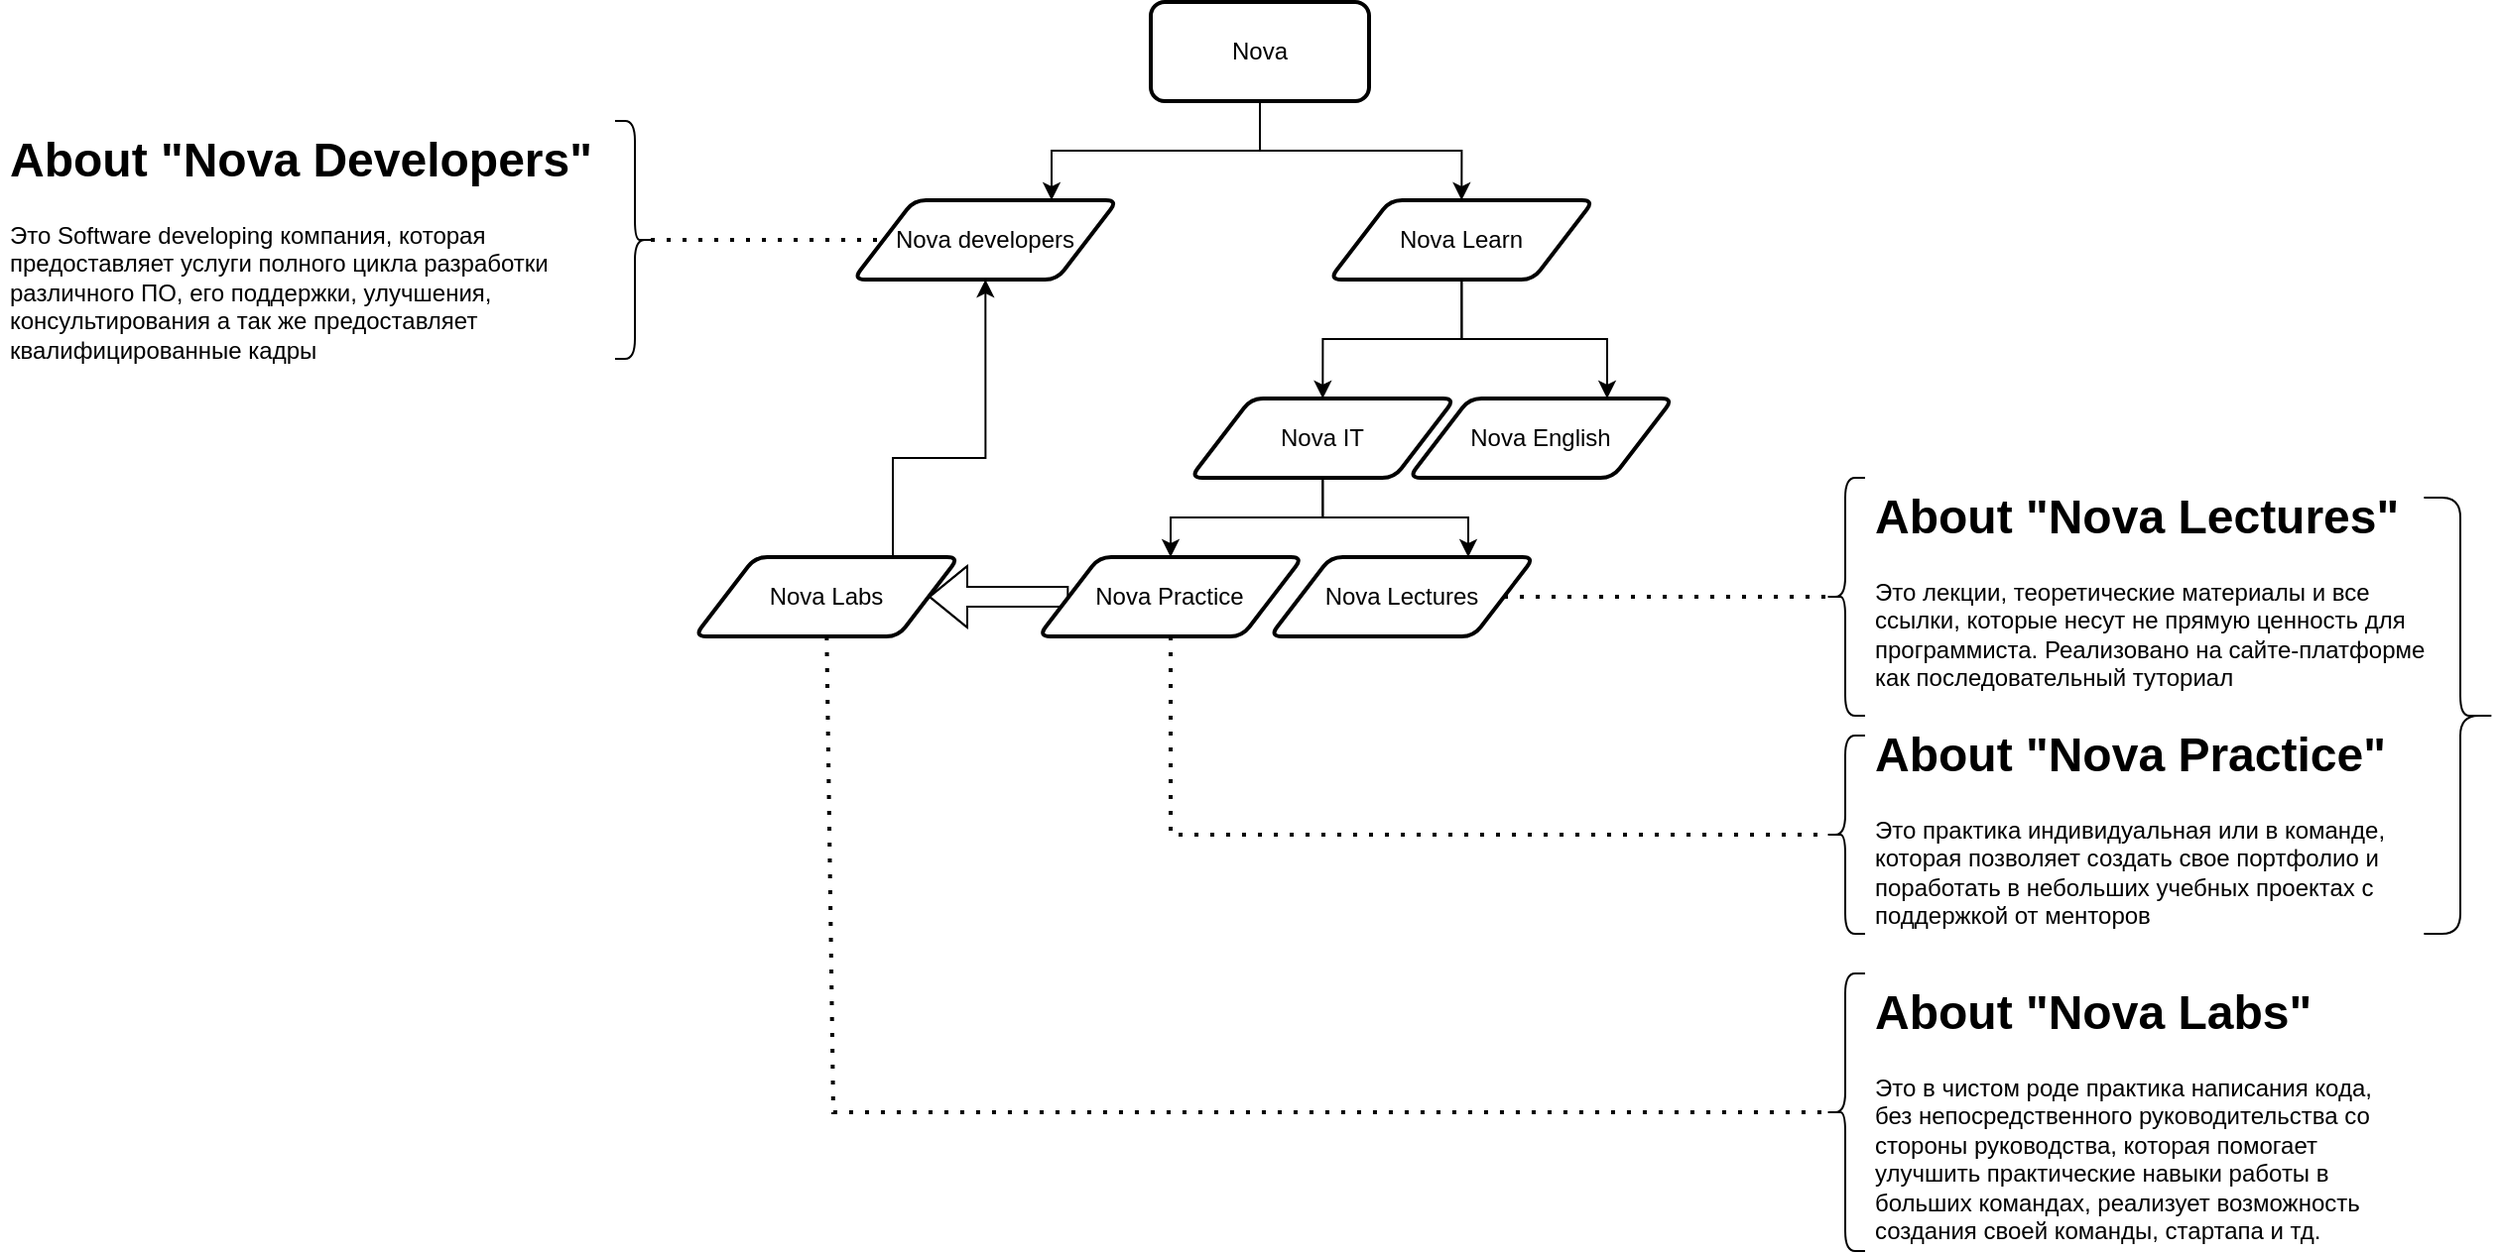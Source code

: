 <mxfile version="22.1.18" type="github">
  <diagram name="Страница — 1" id="sfXHjTrYu6h1Sz9sCr_c">
    <mxGraphModel dx="1359" dy="240" grid="1" gridSize="10" guides="1" tooltips="1" connect="1" arrows="1" fold="1" page="1" pageScale="1" pageWidth="827" pageHeight="1169" math="0" shadow="0">
      <root>
        <mxCell id="0" />
        <mxCell id="1" parent="0" />
        <mxCell id="3aFkIscJD6onxiA6AKRw-35" style="edgeStyle=orthogonalEdgeStyle;rounded=0;orthogonalLoop=1;jettySize=auto;html=1;exitX=0.5;exitY=1;exitDx=0;exitDy=0;entryX=0.75;entryY=0;entryDx=0;entryDy=0;" edge="1" parent="1" source="3aFkIscJD6onxiA6AKRw-1" target="3aFkIscJD6onxiA6AKRw-3">
          <mxGeometry relative="1" as="geometry" />
        </mxCell>
        <mxCell id="3aFkIscJD6onxiA6AKRw-36" style="edgeStyle=orthogonalEdgeStyle;rounded=0;orthogonalLoop=1;jettySize=auto;html=1;exitX=0.5;exitY=1;exitDx=0;exitDy=0;entryX=0.5;entryY=0;entryDx=0;entryDy=0;" edge="1" parent="1" source="3aFkIscJD6onxiA6AKRw-1" target="3aFkIscJD6onxiA6AKRw-4">
          <mxGeometry relative="1" as="geometry" />
        </mxCell>
        <mxCell id="3aFkIscJD6onxiA6AKRw-1" value="Nova" style="rounded=1;whiteSpace=wrap;html=1;absoluteArcSize=1;arcSize=14;strokeWidth=2;" vertex="1" parent="1">
          <mxGeometry x="210" y="40" width="110" height="50" as="geometry" />
        </mxCell>
        <mxCell id="3aFkIscJD6onxiA6AKRw-3" value="Nova developers" style="shape=parallelogram;html=1;strokeWidth=2;perimeter=parallelogramPerimeter;whiteSpace=wrap;rounded=1;arcSize=12;size=0.23;" vertex="1" parent="1">
          <mxGeometry x="60" y="140" width="133.33" height="40" as="geometry" />
        </mxCell>
        <mxCell id="3aFkIscJD6onxiA6AKRw-37" style="edgeStyle=orthogonalEdgeStyle;rounded=0;orthogonalLoop=1;jettySize=auto;html=1;exitX=0.5;exitY=1;exitDx=0;exitDy=0;entryX=0.5;entryY=0;entryDx=0;entryDy=0;" edge="1" parent="1" source="3aFkIscJD6onxiA6AKRw-4" target="3aFkIscJD6onxiA6AKRw-5">
          <mxGeometry relative="1" as="geometry" />
        </mxCell>
        <mxCell id="3aFkIscJD6onxiA6AKRw-38" style="edgeStyle=orthogonalEdgeStyle;rounded=0;orthogonalLoop=1;jettySize=auto;html=1;exitX=0.5;exitY=1;exitDx=0;exitDy=0;entryX=0.75;entryY=0;entryDx=0;entryDy=0;" edge="1" parent="1" source="3aFkIscJD6onxiA6AKRw-4" target="3aFkIscJD6onxiA6AKRw-6">
          <mxGeometry relative="1" as="geometry" />
        </mxCell>
        <mxCell id="3aFkIscJD6onxiA6AKRw-4" value="Nova Learn" style="shape=parallelogram;html=1;strokeWidth=2;perimeter=parallelogramPerimeter;whiteSpace=wrap;rounded=1;arcSize=12;size=0.23;" vertex="1" parent="1">
          <mxGeometry x="300" y="140" width="133.33" height="40" as="geometry" />
        </mxCell>
        <mxCell id="3aFkIscJD6onxiA6AKRw-39" style="edgeStyle=orthogonalEdgeStyle;rounded=0;orthogonalLoop=1;jettySize=auto;html=1;exitX=0.5;exitY=1;exitDx=0;exitDy=0;entryX=0.75;entryY=0;entryDx=0;entryDy=0;" edge="1" parent="1" source="3aFkIscJD6onxiA6AKRw-5" target="3aFkIscJD6onxiA6AKRw-13">
          <mxGeometry relative="1" as="geometry" />
        </mxCell>
        <mxCell id="3aFkIscJD6onxiA6AKRw-5" value="Nova IT" style="shape=parallelogram;html=1;strokeWidth=2;perimeter=parallelogramPerimeter;whiteSpace=wrap;rounded=1;arcSize=12;size=0.23;" vertex="1" parent="1">
          <mxGeometry x="230" y="240" width="133.33" height="40" as="geometry" />
        </mxCell>
        <mxCell id="3aFkIscJD6onxiA6AKRw-6" value="Nova English" style="shape=parallelogram;html=1;strokeWidth=2;perimeter=parallelogramPerimeter;whiteSpace=wrap;rounded=1;arcSize=12;size=0.23;" vertex="1" parent="1">
          <mxGeometry x="340" y="240" width="133.33" height="40" as="geometry" />
        </mxCell>
        <mxCell id="3aFkIscJD6onxiA6AKRw-34" style="edgeStyle=orthogonalEdgeStyle;rounded=0;orthogonalLoop=1;jettySize=auto;html=1;exitX=0.75;exitY=0;exitDx=0;exitDy=0;entryX=0.5;entryY=1;entryDx=0;entryDy=0;" edge="1" parent="1" source="3aFkIscJD6onxiA6AKRw-10" target="3aFkIscJD6onxiA6AKRw-3">
          <mxGeometry relative="1" as="geometry">
            <Array as="points">
              <mxPoint x="80" y="270" />
              <mxPoint x="127" y="270" />
            </Array>
          </mxGeometry>
        </mxCell>
        <mxCell id="3aFkIscJD6onxiA6AKRw-10" value="Nova Labs" style="shape=parallelogram;html=1;strokeWidth=2;perimeter=parallelogramPerimeter;whiteSpace=wrap;rounded=1;arcSize=12;size=0.23;" vertex="1" parent="1">
          <mxGeometry x="-20" y="320" width="133.33" height="40" as="geometry" />
        </mxCell>
        <mxCell id="3aFkIscJD6onxiA6AKRw-13" value="Nova Lectures" style="shape=parallelogram;html=1;strokeWidth=2;perimeter=parallelogramPerimeter;whiteSpace=wrap;rounded=1;arcSize=12;size=0.23;" vertex="1" parent="1">
          <mxGeometry x="270" y="320" width="133.33" height="40" as="geometry" />
        </mxCell>
        <mxCell id="3aFkIscJD6onxiA6AKRw-41" style="edgeStyle=orthogonalEdgeStyle;rounded=0;orthogonalLoop=1;jettySize=auto;html=1;exitX=0;exitY=0.5;exitDx=0;exitDy=0;entryX=1;entryY=0.5;entryDx=0;entryDy=0;shape=flexArrow;" edge="1" parent="1" source="3aFkIscJD6onxiA6AKRw-16" target="3aFkIscJD6onxiA6AKRw-10">
          <mxGeometry relative="1" as="geometry" />
        </mxCell>
        <mxCell id="3aFkIscJD6onxiA6AKRw-16" value="Nova Practice" style="shape=parallelogram;html=1;strokeWidth=2;perimeter=parallelogramPerimeter;whiteSpace=wrap;rounded=1;arcSize=12;size=0.23;" vertex="1" parent="1">
          <mxGeometry x="153.33" y="320" width="133.33" height="40" as="geometry" />
        </mxCell>
        <mxCell id="3aFkIscJD6onxiA6AKRw-20" value="" style="shape=curlyBracket;whiteSpace=wrap;html=1;rounded=1;labelPosition=left;verticalLabelPosition=middle;align=right;verticalAlign=middle;" vertex="1" parent="1">
          <mxGeometry x="550" y="280" width="20" height="120" as="geometry" />
        </mxCell>
        <mxCell id="3aFkIscJD6onxiA6AKRw-21" value="" style="endArrow=none;dashed=1;html=1;dashPattern=1 3;strokeWidth=2;rounded=0;entryX=0.1;entryY=0.5;entryDx=0;entryDy=0;entryPerimeter=0;exitX=1;exitY=0.5;exitDx=0;exitDy=0;" edge="1" parent="1" source="3aFkIscJD6onxiA6AKRw-13" target="3aFkIscJD6onxiA6AKRw-20">
          <mxGeometry width="50" height="50" relative="1" as="geometry">
            <mxPoint x="360" y="330" as="sourcePoint" />
            <mxPoint x="410" y="280" as="targetPoint" />
          </mxGeometry>
        </mxCell>
        <mxCell id="3aFkIscJD6onxiA6AKRw-22" value="&lt;h1&gt;About &quot;Nova Lectures&quot;&lt;/h1&gt;&lt;p&gt;Это лекции, теоретические материалы и все ссылки, которые несут не прямую ценность для программиста. Реализовано на сайте-платформе как последовательный туториал&lt;/p&gt;" style="text;html=1;strokeColor=none;fillColor=none;spacing=5;spacingTop=-20;whiteSpace=wrap;overflow=hidden;rounded=0;" vertex="1" parent="1">
          <mxGeometry x="570" y="280" width="290" height="120" as="geometry" />
        </mxCell>
        <mxCell id="3aFkIscJD6onxiA6AKRw-23" value="" style="shape=curlyBracket;whiteSpace=wrap;html=1;rounded=1;labelPosition=left;verticalLabelPosition=middle;align=right;verticalAlign=middle;" vertex="1" parent="1">
          <mxGeometry x="550" y="410" width="20" height="100" as="geometry" />
        </mxCell>
        <mxCell id="3aFkIscJD6onxiA6AKRw-24" value="" style="endArrow=none;dashed=1;html=1;dashPattern=1 3;strokeWidth=2;rounded=0;entryX=0.1;entryY=0.5;entryDx=0;entryDy=0;entryPerimeter=0;exitX=0.5;exitY=1;exitDx=0;exitDy=0;" edge="1" parent="1" target="3aFkIscJD6onxiA6AKRw-23" source="3aFkIscJD6onxiA6AKRw-16">
          <mxGeometry width="50" height="50" relative="1" as="geometry">
            <mxPoint x="430.005" y="410" as="sourcePoint" />
            <mxPoint x="354.17" y="410" as="targetPoint" />
            <Array as="points">
              <mxPoint x="220" y="460" />
            </Array>
          </mxGeometry>
        </mxCell>
        <mxCell id="3aFkIscJD6onxiA6AKRw-26" value="&lt;h1&gt;About &quot;Nova Practice&quot;&lt;/h1&gt;&lt;p&gt;Это практика индивидуальная или в команде, которая позволяет создать свое портфолио и поработать в небольших учебных проектах с поддержкой от менторов&lt;/p&gt;" style="text;html=1;strokeColor=none;fillColor=none;spacing=5;spacingTop=-20;whiteSpace=wrap;overflow=hidden;rounded=0;" vertex="1" parent="1">
          <mxGeometry x="570" y="400" width="270" height="110" as="geometry" />
        </mxCell>
        <mxCell id="3aFkIscJD6onxiA6AKRw-27" value="" style="shape=curlyBracket;whiteSpace=wrap;html=1;rounded=1;labelPosition=left;verticalLabelPosition=middle;align=right;verticalAlign=middle;" vertex="1" parent="1">
          <mxGeometry x="550" y="530" width="20" height="140" as="geometry" />
        </mxCell>
        <mxCell id="3aFkIscJD6onxiA6AKRw-28" value="" style="endArrow=none;dashed=1;html=1;dashPattern=1 3;strokeWidth=2;rounded=0;entryX=0.1;entryY=0.5;entryDx=0;entryDy=0;entryPerimeter=0;exitX=0.5;exitY=1;exitDx=0;exitDy=0;" edge="1" parent="1" target="3aFkIscJD6onxiA6AKRw-27" source="3aFkIscJD6onxiA6AKRw-10">
          <mxGeometry width="50" height="50" relative="1" as="geometry">
            <mxPoint x="282" y="470" as="sourcePoint" />
            <mxPoint x="352.17" y="520" as="targetPoint" />
            <Array as="points">
              <mxPoint x="50" y="600" />
            </Array>
          </mxGeometry>
        </mxCell>
        <mxCell id="3aFkIscJD6onxiA6AKRw-29" value="&lt;h1&gt;About &quot;Nova Labs&quot;&lt;/h1&gt;&lt;p&gt;Это в чистом роде практика написания кода, без непосредственного руководительства со стороны руководства, которая помогает улучшить практические навыки работы в больших командах, реализует возможность создания своей команды, стартапа и тд.&lt;/p&gt;" style="text;html=1;strokeColor=none;fillColor=none;spacing=5;spacingTop=-20;whiteSpace=wrap;overflow=hidden;rounded=0;" vertex="1" parent="1">
          <mxGeometry x="570" y="530" width="270" height="140" as="geometry" />
        </mxCell>
        <mxCell id="3aFkIscJD6onxiA6AKRw-30" value="" style="shape=curlyBracket;whiteSpace=wrap;html=1;rounded=1;labelPosition=left;verticalLabelPosition=middle;align=right;verticalAlign=middle;rotation=-180;" vertex="1" parent="1">
          <mxGeometry x="851.67" y="290" width="36.66" height="220" as="geometry" />
        </mxCell>
        <mxCell id="3aFkIscJD6onxiA6AKRw-31" value="" style="shape=curlyBracket;whiteSpace=wrap;html=1;rounded=1;labelPosition=left;verticalLabelPosition=middle;align=right;verticalAlign=middle;rotation=-180;" vertex="1" parent="1">
          <mxGeometry x="-60" y="100" width="20" height="120" as="geometry" />
        </mxCell>
        <mxCell id="3aFkIscJD6onxiA6AKRw-32" value="" style="endArrow=none;dashed=1;html=1;dashPattern=1 3;strokeWidth=2;rounded=0;entryX=0;entryY=0.5;entryDx=0;entryDy=0;exitX=0.1;exitY=0.5;exitDx=0;exitDy=0;exitPerimeter=0;" edge="1" parent="1" target="3aFkIscJD6onxiA6AKRw-3" source="3aFkIscJD6onxiA6AKRw-31">
          <mxGeometry width="50" height="50" relative="1" as="geometry">
            <mxPoint x="-40" y="159.13" as="sourcePoint" />
            <mxPoint x="64" y="159.13" as="targetPoint" />
          </mxGeometry>
        </mxCell>
        <mxCell id="3aFkIscJD6onxiA6AKRw-33" value="&lt;h1&gt;About &quot;Nova Developers&quot;&lt;/h1&gt;&lt;p&gt;Это Software developing компания, которая предоставляет услуги полного цикла разработки различного ПО, его поддержки, улучшения, консультирования а так же предоставляет квалифицированные кадры&lt;/p&gt;" style="text;html=1;strokeColor=none;fillColor=none;spacing=5;spacingTop=-20;whiteSpace=wrap;overflow=hidden;rounded=0;" vertex="1" parent="1">
          <mxGeometry x="-370" y="100" width="310" height="130" as="geometry" />
        </mxCell>
        <mxCell id="3aFkIscJD6onxiA6AKRw-40" style="edgeStyle=orthogonalEdgeStyle;rounded=0;orthogonalLoop=1;jettySize=auto;html=1;entryX=0.5;entryY=0;entryDx=0;entryDy=0;" edge="1" parent="1" source="3aFkIscJD6onxiA6AKRw-5" target="3aFkIscJD6onxiA6AKRw-16">
          <mxGeometry relative="1" as="geometry" />
        </mxCell>
      </root>
    </mxGraphModel>
  </diagram>
</mxfile>
